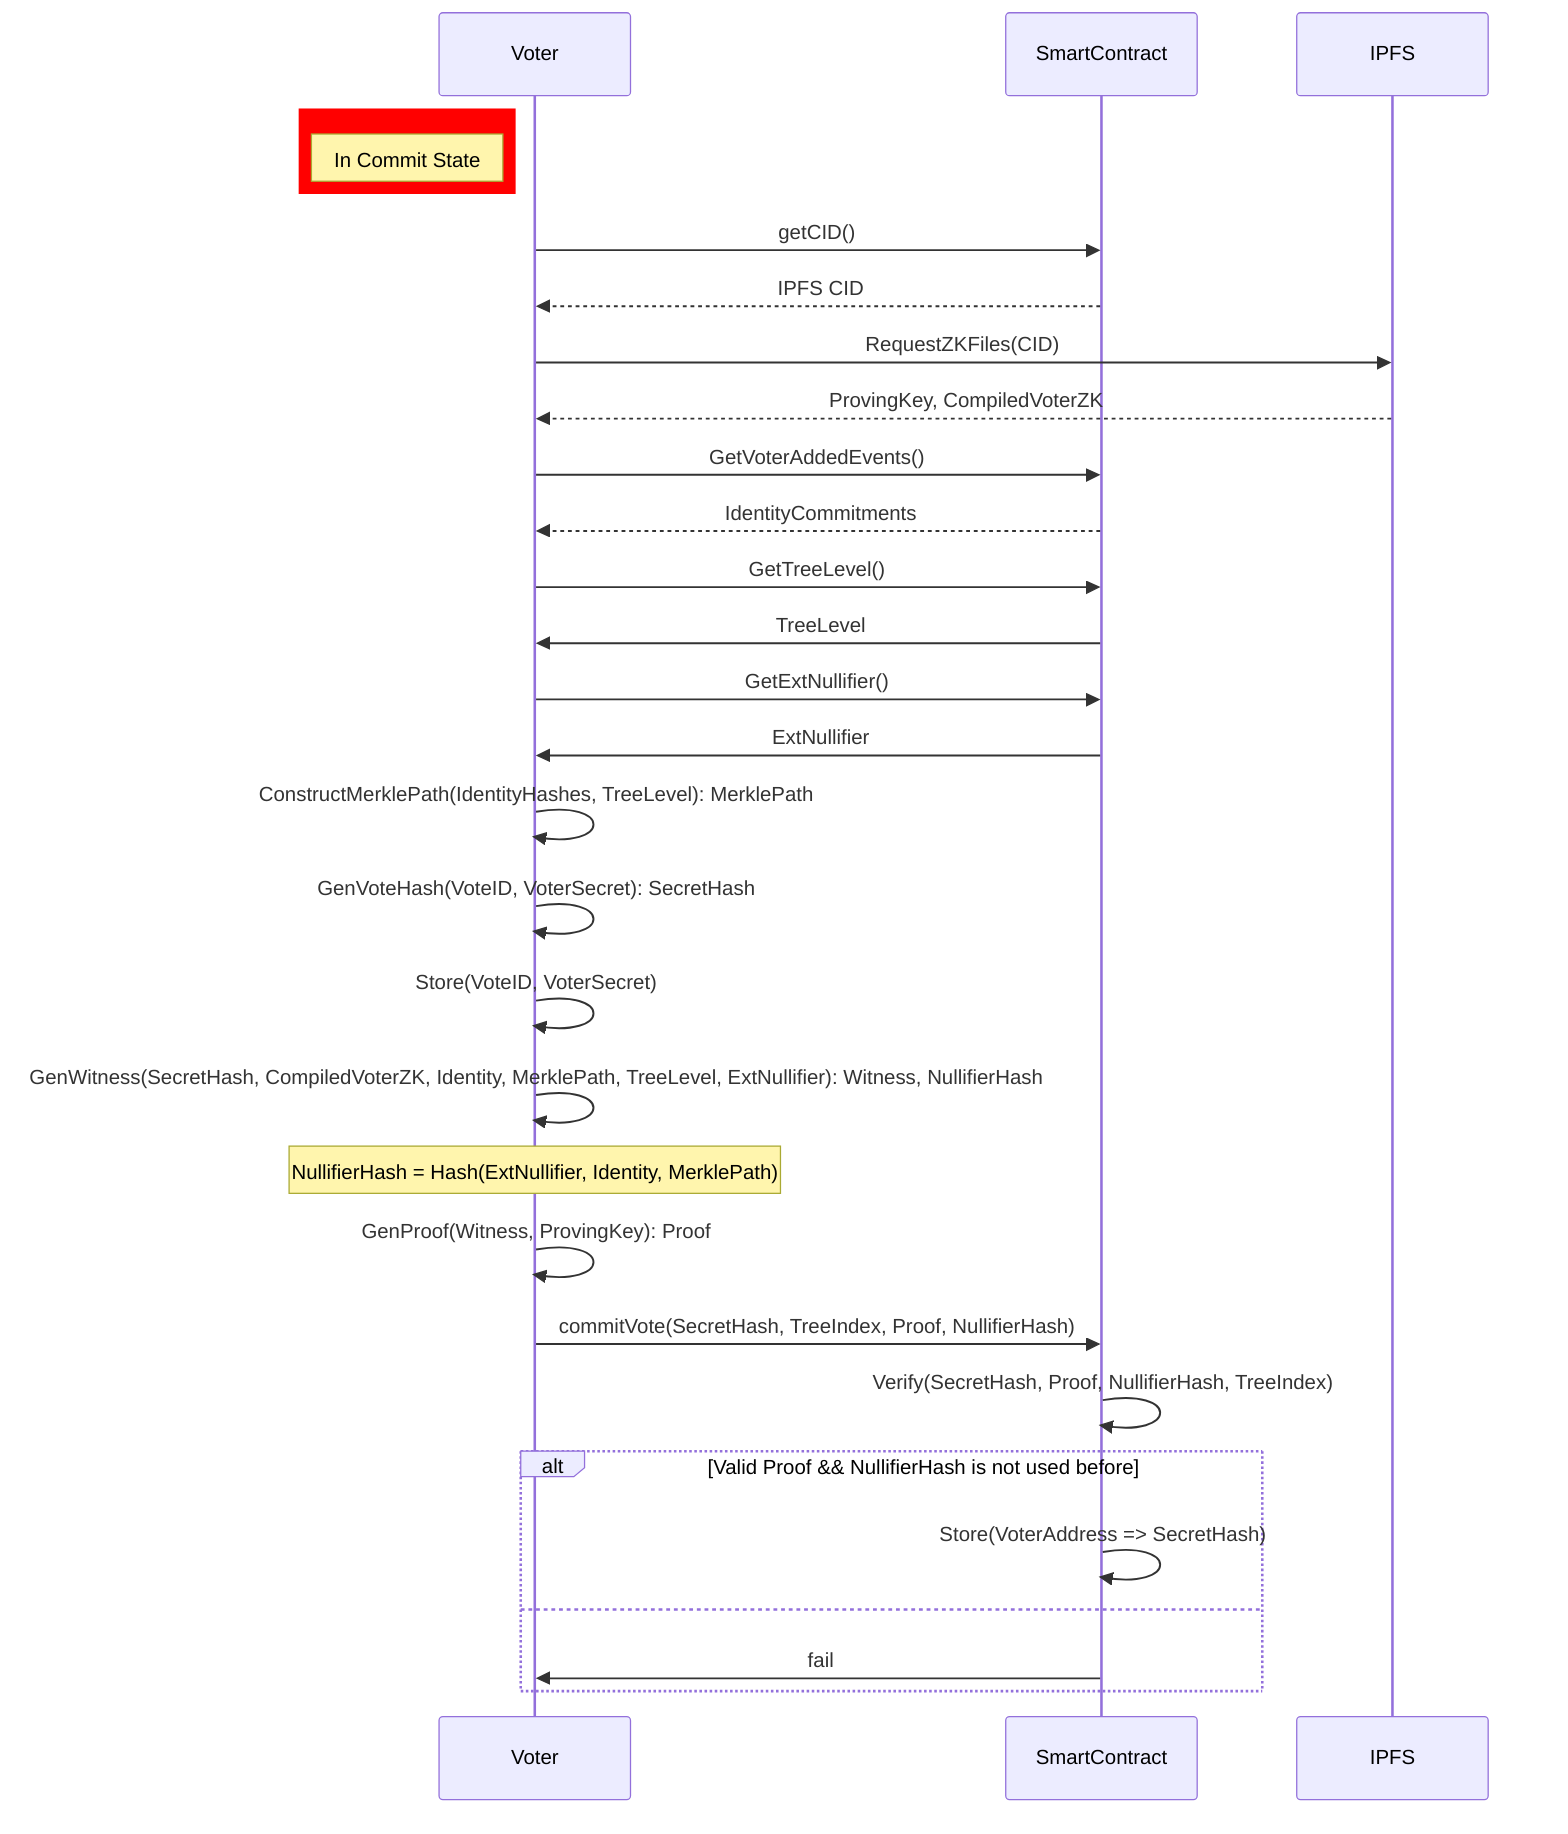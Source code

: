 sequenceDiagram
participant Voter
rect rgb(255, 0, 0)
note left of Voter: In Commit State
end
participant SC as SmartContract
participant IPFS
Voter->>SC: getCID()
SC -->> Voter: IPFS CID
Voter->>IPFS: RequestZKFiles(CID)
IPFS-->>Voter: ProvingKey, CompiledVoterZK
Voter->>SC: GetVoterAddedEvents()
SC-->>Voter: IdentityCommitments
Voter->>SC: GetTreeLevel()
SC ->> Voter: TreeLevel
Voter->>SC: GetExtNullifier()
SC->>Voter: ExtNullifier
Voter->>Voter: ConstructMerklePath(IdentityHashes, TreeLevel): MerklePath
Voter->>Voter: GenVoteHash(VoteID, VoterSecret): SecretHash
Voter->>Voter: Store(VoteID, VoterSecret)
Voter->>Voter: GenWitness(SecretHash, CompiledVoterZK, Identity, MerklePath, TreeLevel, ExtNullifier): Witness, NullifierHash
Note over Voter,Voter: NullifierHash = Hash(ExtNullifier, Identity, MerklePath)
Voter->>Voter: GenProof(Witness, ProvingKey): Proof
Voter->>SC: commitVote(SecretHash, TreeIndex, Proof, NullifierHash)
SC->>SC: Verify(SecretHash, Proof, NullifierHash, TreeIndex)
alt Valid Proof && NullifierHash is not used before
  SC ->>SC:Store(VoterAddress => SecretHash)
else
  SC->>Voter: fail
end